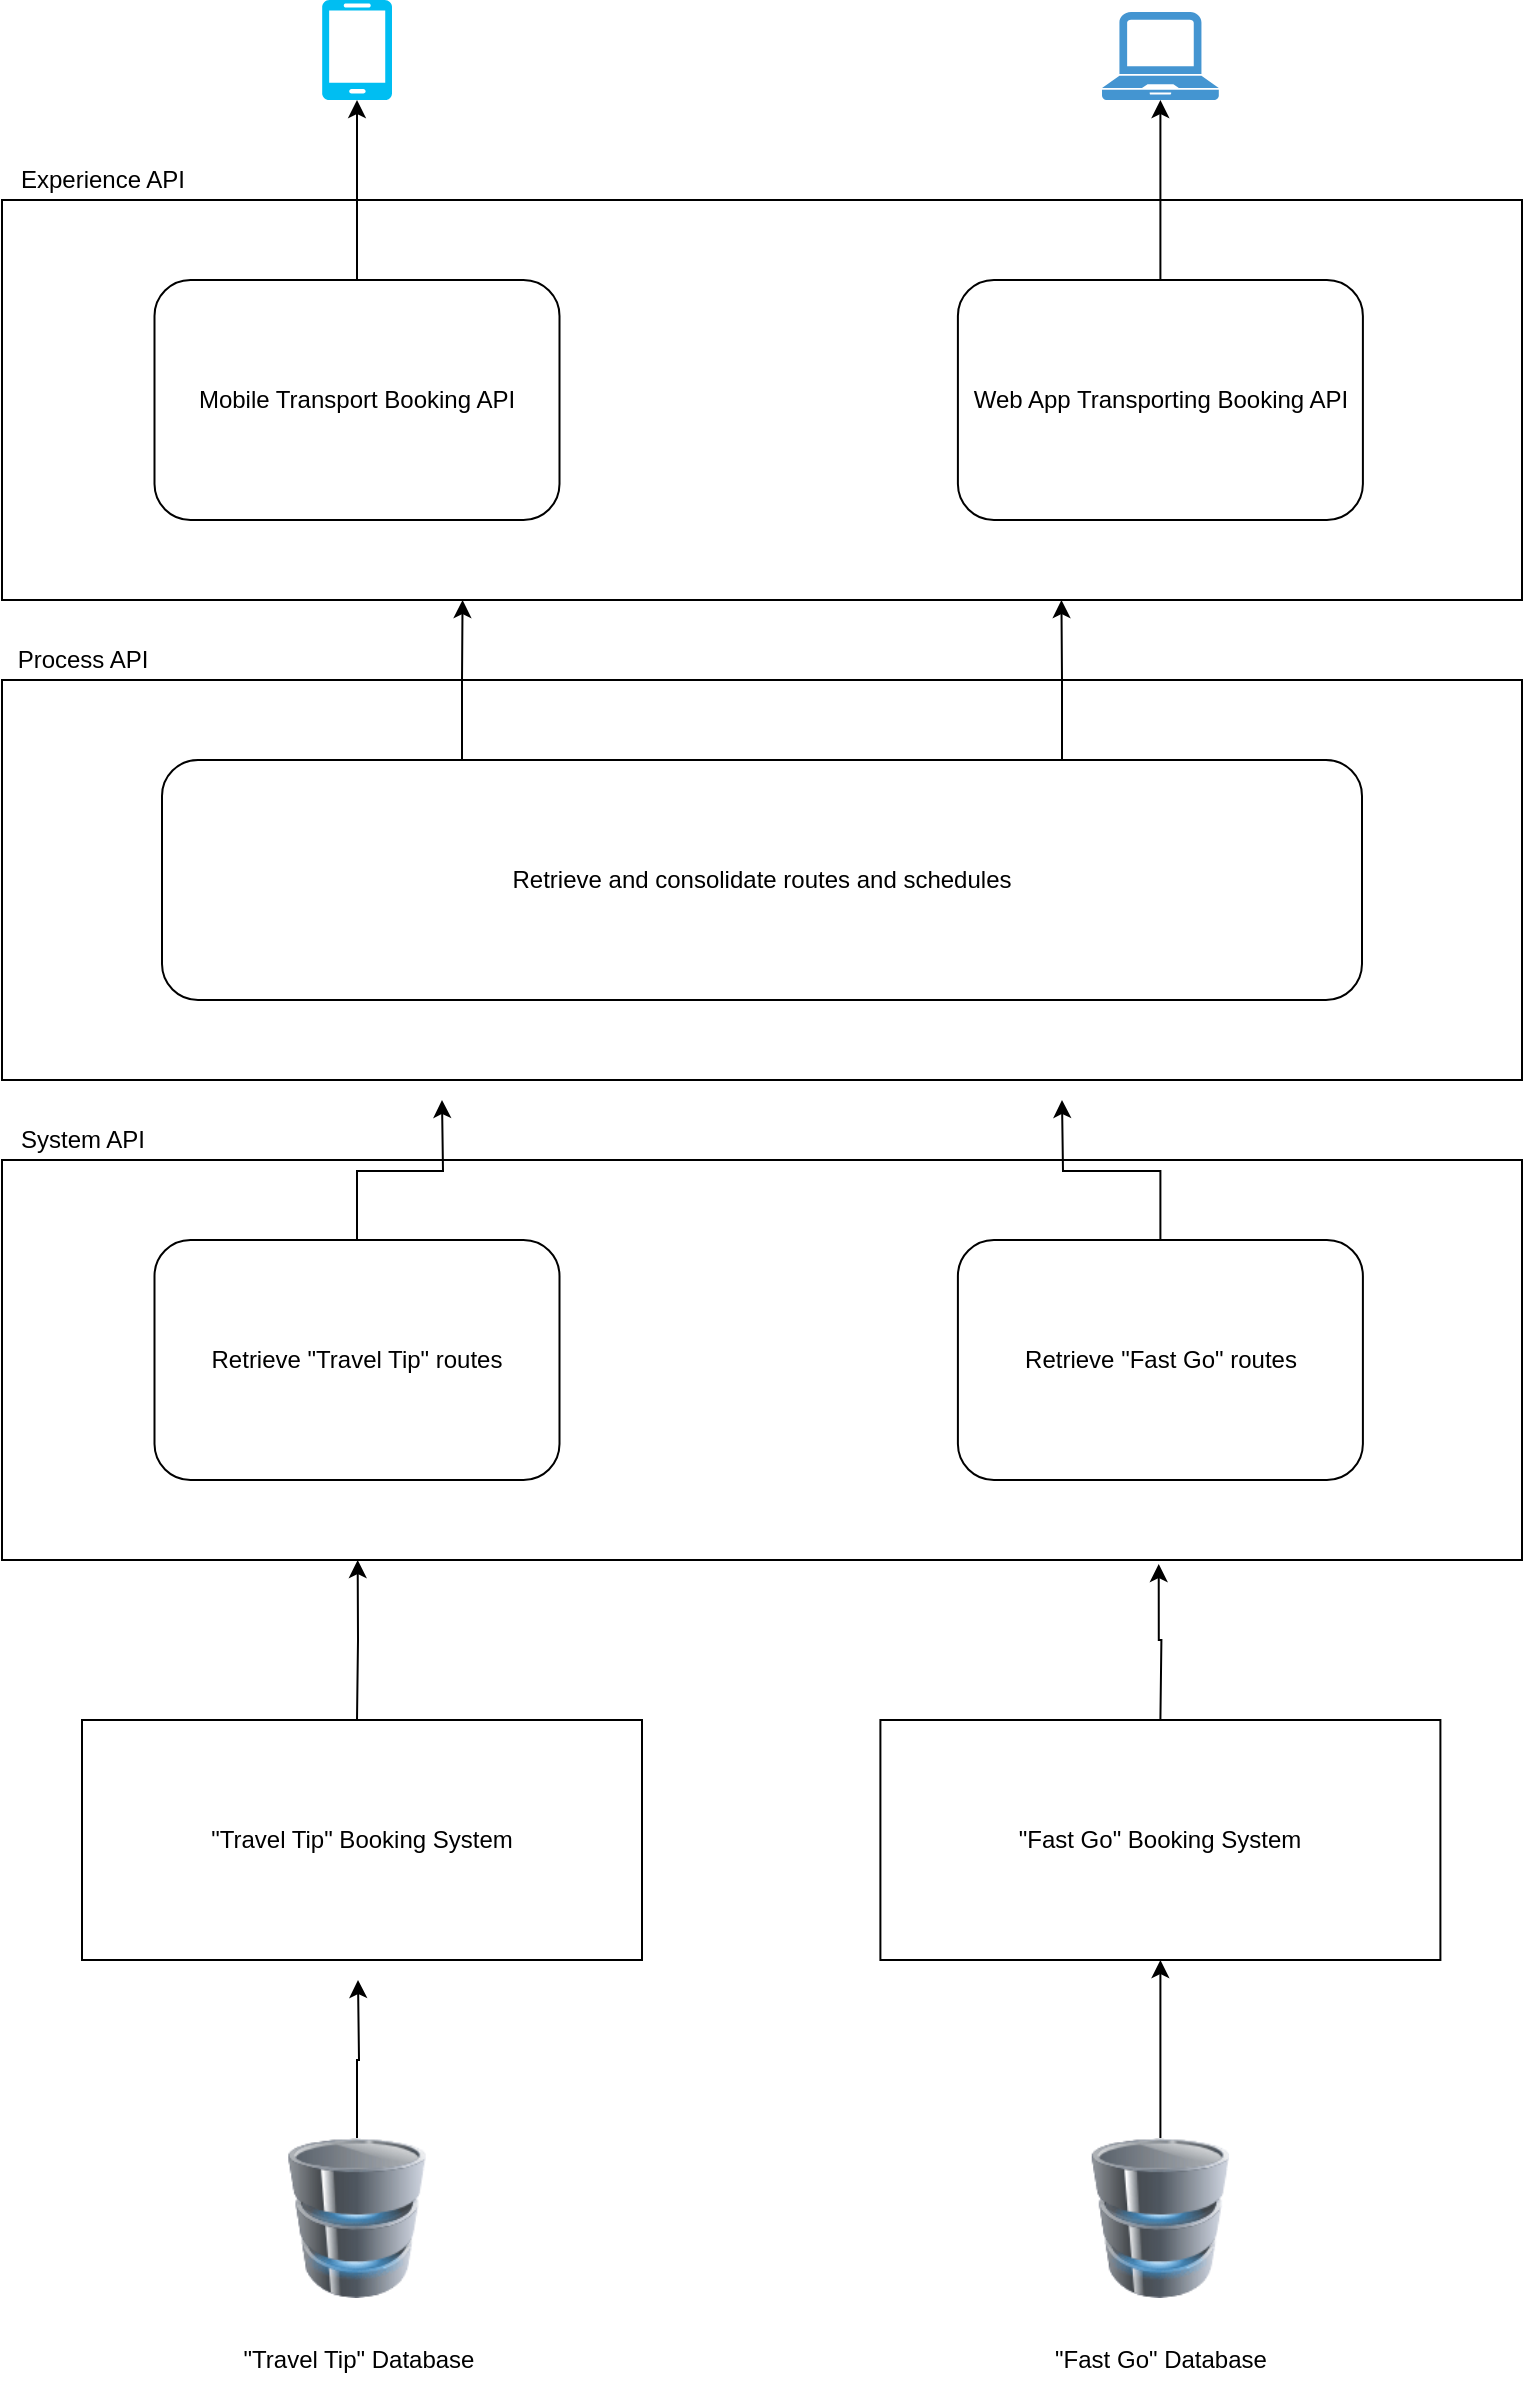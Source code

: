 <mxfile version="15.7.0" type="github">
  <diagram id="bmeY-XaDgncg5FZ9bMC-" name="Page-1">
    <mxGraphModel dx="1186" dy="846" grid="1" gridSize="10" guides="1" tooltips="1" connect="1" arrows="1" fold="1" page="1" pageScale="1" pageWidth="827" pageHeight="1169" math="0" shadow="0">
      <root>
        <mxCell id="0" />
        <mxCell id="1" parent="0" />
        <mxCell id="9Ihj8CTsWYgidSoW0jgp-1" value="" style="verticalLabelPosition=bottom;html=1;verticalAlign=top;align=center;strokeColor=none;fillColor=#00BEF2;shape=mxgraph.azure.mobile;pointerEvents=1;" vertex="1" parent="1">
          <mxGeometry x="200" y="100" width="35" height="50" as="geometry" />
        </mxCell>
        <mxCell id="9Ihj8CTsWYgidSoW0jgp-2" value="" style="pointerEvents=1;shadow=0;dashed=0;html=1;strokeColor=none;fillColor=#4495D1;labelPosition=center;verticalLabelPosition=bottom;verticalAlign=top;align=center;outlineConnect=0;shape=mxgraph.veeam.laptop;" vertex="1" parent="1">
          <mxGeometry x="590" y="106" width="58.4" height="44" as="geometry" />
        </mxCell>
        <mxCell id="9Ihj8CTsWYgidSoW0jgp-4" value="" style="rounded=0;whiteSpace=wrap;html=1;" vertex="1" parent="1">
          <mxGeometry x="40" y="200" width="760" height="200" as="geometry" />
        </mxCell>
        <mxCell id="9Ihj8CTsWYgidSoW0jgp-5" value="" style="rounded=0;whiteSpace=wrap;html=1;" vertex="1" parent="1">
          <mxGeometry x="40" y="440" width="760" height="200" as="geometry" />
        </mxCell>
        <mxCell id="9Ihj8CTsWYgidSoW0jgp-6" value="" style="rounded=0;whiteSpace=wrap;html=1;" vertex="1" parent="1">
          <mxGeometry x="40" y="680" width="760" height="200" as="geometry" />
        </mxCell>
        <mxCell id="9Ihj8CTsWYgidSoW0jgp-24" style="edgeStyle=orthogonalEdgeStyle;rounded=0;orthogonalLoop=1;jettySize=auto;html=1;exitX=0.5;exitY=0;exitDx=0;exitDy=0;entryX=0.5;entryY=1;entryDx=0;entryDy=0;entryPerimeter=0;" edge="1" parent="1" source="9Ihj8CTsWYgidSoW0jgp-7" target="9Ihj8CTsWYgidSoW0jgp-1">
          <mxGeometry relative="1" as="geometry" />
        </mxCell>
        <mxCell id="9Ihj8CTsWYgidSoW0jgp-7" value="Mobile Transport Booking API" style="rounded=1;whiteSpace=wrap;html=1;" vertex="1" parent="1">
          <mxGeometry x="116.25" y="240" width="202.5" height="120" as="geometry" />
        </mxCell>
        <mxCell id="9Ihj8CTsWYgidSoW0jgp-25" style="edgeStyle=orthogonalEdgeStyle;rounded=0;orthogonalLoop=1;jettySize=auto;html=1;exitX=0.5;exitY=0;exitDx=0;exitDy=0;" edge="1" parent="1" source="9Ihj8CTsWYgidSoW0jgp-10" target="9Ihj8CTsWYgidSoW0jgp-2">
          <mxGeometry relative="1" as="geometry" />
        </mxCell>
        <mxCell id="9Ihj8CTsWYgidSoW0jgp-10" value="Web App Transporting Booking API" style="rounded=1;whiteSpace=wrap;html=1;" vertex="1" parent="1">
          <mxGeometry x="517.95" y="240" width="202.5" height="120" as="geometry" />
        </mxCell>
        <mxCell id="9Ihj8CTsWYgidSoW0jgp-30" style="edgeStyle=orthogonalEdgeStyle;rounded=0;orthogonalLoop=1;jettySize=auto;html=1;exitX=0.5;exitY=0;exitDx=0;exitDy=0;" edge="1" parent="1" source="9Ihj8CTsWYgidSoW0jgp-11">
          <mxGeometry relative="1" as="geometry">
            <mxPoint x="570" y="650" as="targetPoint" />
          </mxGeometry>
        </mxCell>
        <mxCell id="9Ihj8CTsWYgidSoW0jgp-11" value="Retrieve &quot;Fast Go&quot; routes" style="rounded=1;whiteSpace=wrap;html=1;" vertex="1" parent="1">
          <mxGeometry x="517.95" y="720" width="202.5" height="120" as="geometry" />
        </mxCell>
        <mxCell id="9Ihj8CTsWYgidSoW0jgp-29" style="edgeStyle=orthogonalEdgeStyle;rounded=0;orthogonalLoop=1;jettySize=auto;html=1;exitX=0.5;exitY=0;exitDx=0;exitDy=0;" edge="1" parent="1" source="9Ihj8CTsWYgidSoW0jgp-12">
          <mxGeometry relative="1" as="geometry">
            <mxPoint x="260" y="650" as="targetPoint" />
          </mxGeometry>
        </mxCell>
        <mxCell id="9Ihj8CTsWYgidSoW0jgp-12" value="Retrieve &quot;Travel Tip&quot; routes" style="rounded=1;whiteSpace=wrap;html=1;" vertex="1" parent="1">
          <mxGeometry x="116.25" y="720" width="202.5" height="120" as="geometry" />
        </mxCell>
        <mxCell id="9Ihj8CTsWYgidSoW0jgp-26" style="edgeStyle=orthogonalEdgeStyle;rounded=0;orthogonalLoop=1;jettySize=auto;html=1;exitX=0.25;exitY=0;exitDx=0;exitDy=0;entryX=0.303;entryY=1;entryDx=0;entryDy=0;entryPerimeter=0;" edge="1" parent="1" source="9Ihj8CTsWYgidSoW0jgp-13" target="9Ihj8CTsWYgidSoW0jgp-4">
          <mxGeometry relative="1" as="geometry" />
        </mxCell>
        <mxCell id="9Ihj8CTsWYgidSoW0jgp-28" style="edgeStyle=orthogonalEdgeStyle;rounded=0;orthogonalLoop=1;jettySize=auto;html=1;exitX=0.75;exitY=0;exitDx=0;exitDy=0;entryX=0.697;entryY=1;entryDx=0;entryDy=0;entryPerimeter=0;" edge="1" parent="1" source="9Ihj8CTsWYgidSoW0jgp-13" target="9Ihj8CTsWYgidSoW0jgp-4">
          <mxGeometry relative="1" as="geometry" />
        </mxCell>
        <mxCell id="9Ihj8CTsWYgidSoW0jgp-13" value="Retrieve and consolidate routes and schedules" style="rounded=1;whiteSpace=wrap;html=1;" vertex="1" parent="1">
          <mxGeometry x="120" y="480" width="600" height="120" as="geometry" />
        </mxCell>
        <mxCell id="9Ihj8CTsWYgidSoW0jgp-32" style="edgeStyle=orthogonalEdgeStyle;rounded=0;orthogonalLoop=1;jettySize=auto;html=1;exitX=0.5;exitY=0;exitDx=0;exitDy=0;entryX=0.761;entryY=1.01;entryDx=0;entryDy=0;entryPerimeter=0;" edge="1" parent="1" target="9Ihj8CTsWYgidSoW0jgp-6">
          <mxGeometry relative="1" as="geometry">
            <mxPoint x="619.2" y="960" as="sourcePoint" />
          </mxGeometry>
        </mxCell>
        <mxCell id="9Ihj8CTsWYgidSoW0jgp-31" style="edgeStyle=orthogonalEdgeStyle;rounded=0;orthogonalLoop=1;jettySize=auto;html=1;exitX=0.5;exitY=0;exitDx=0;exitDy=0;entryX=0.234;entryY=1;entryDx=0;entryDy=0;entryPerimeter=0;" edge="1" parent="1" target="9Ihj8CTsWYgidSoW0jgp-6">
          <mxGeometry relative="1" as="geometry">
            <mxPoint x="217.5" y="960" as="sourcePoint" />
          </mxGeometry>
        </mxCell>
        <mxCell id="9Ihj8CTsWYgidSoW0jgp-36" style="edgeStyle=orthogonalEdgeStyle;rounded=0;orthogonalLoop=1;jettySize=auto;html=1;exitX=0.5;exitY=0;exitDx=0;exitDy=0;" edge="1" parent="1" source="9Ihj8CTsWYgidSoW0jgp-16">
          <mxGeometry relative="1" as="geometry">
            <mxPoint x="218" y="1090" as="targetPoint" />
          </mxGeometry>
        </mxCell>
        <mxCell id="9Ihj8CTsWYgidSoW0jgp-16" value="" style="image;html=1;image=img/lib/clip_art/computers/Database_128x128.png" vertex="1" parent="1">
          <mxGeometry x="177.5" y="1169" width="80" height="80" as="geometry" />
        </mxCell>
        <mxCell id="9Ihj8CTsWYgidSoW0jgp-37" style="edgeStyle=orthogonalEdgeStyle;rounded=0;orthogonalLoop=1;jettySize=auto;html=1;exitX=0.5;exitY=0;exitDx=0;exitDy=0;entryX=0.5;entryY=1;entryDx=0;entryDy=0;" edge="1" parent="1" source="9Ihj8CTsWYgidSoW0jgp-17" target="9Ihj8CTsWYgidSoW0jgp-35">
          <mxGeometry relative="1" as="geometry" />
        </mxCell>
        <mxCell id="9Ihj8CTsWYgidSoW0jgp-17" value="" style="image;html=1;image=img/lib/clip_art/computers/Database_128x128.png" vertex="1" parent="1">
          <mxGeometry x="579.2" y="1169" width="80" height="80" as="geometry" />
        </mxCell>
        <mxCell id="9Ihj8CTsWYgidSoW0jgp-18" value="Experience API" style="text;html=1;align=center;verticalAlign=middle;resizable=0;points=[];autosize=1;strokeColor=none;fillColor=none;" vertex="1" parent="1">
          <mxGeometry x="40" y="180" width="100" height="20" as="geometry" />
        </mxCell>
        <mxCell id="9Ihj8CTsWYgidSoW0jgp-19" value="Process API" style="text;html=1;align=center;verticalAlign=middle;resizable=0;points=[];autosize=1;strokeColor=none;fillColor=none;" vertex="1" parent="1">
          <mxGeometry x="40" y="420" width="80" height="20" as="geometry" />
        </mxCell>
        <mxCell id="9Ihj8CTsWYgidSoW0jgp-20" value="System API" style="text;html=1;align=center;verticalAlign=middle;resizable=0;points=[];autosize=1;strokeColor=none;fillColor=none;" vertex="1" parent="1">
          <mxGeometry x="40" y="660" width="80" height="20" as="geometry" />
        </mxCell>
        <mxCell id="9Ihj8CTsWYgidSoW0jgp-34" value="&quot;Travel Tip&quot; Booking System" style="rounded=0;whiteSpace=wrap;html=1;" vertex="1" parent="1">
          <mxGeometry x="80" y="960" width="280" height="120" as="geometry" />
        </mxCell>
        <mxCell id="9Ihj8CTsWYgidSoW0jgp-35" value="&quot;Fast Go&quot; Booking System" style="rounded=0;whiteSpace=wrap;html=1;" vertex="1" parent="1">
          <mxGeometry x="479.2" y="960" width="280" height="120" as="geometry" />
        </mxCell>
        <mxCell id="9Ihj8CTsWYgidSoW0jgp-38" value="&quot;Travel Tip&quot; Database" style="text;html=1;align=center;verticalAlign=middle;resizable=0;points=[];autosize=1;strokeColor=none;fillColor=none;" vertex="1" parent="1">
          <mxGeometry x="152.5" y="1270" width="130" height="20" as="geometry" />
        </mxCell>
        <mxCell id="9Ihj8CTsWYgidSoW0jgp-39" value="&quot;Fast Go&quot; Database" style="text;html=1;align=center;verticalAlign=middle;resizable=0;points=[];autosize=1;strokeColor=none;fillColor=none;" vertex="1" parent="1">
          <mxGeometry x="559.2" y="1270" width="120" height="20" as="geometry" />
        </mxCell>
      </root>
    </mxGraphModel>
  </diagram>
</mxfile>
